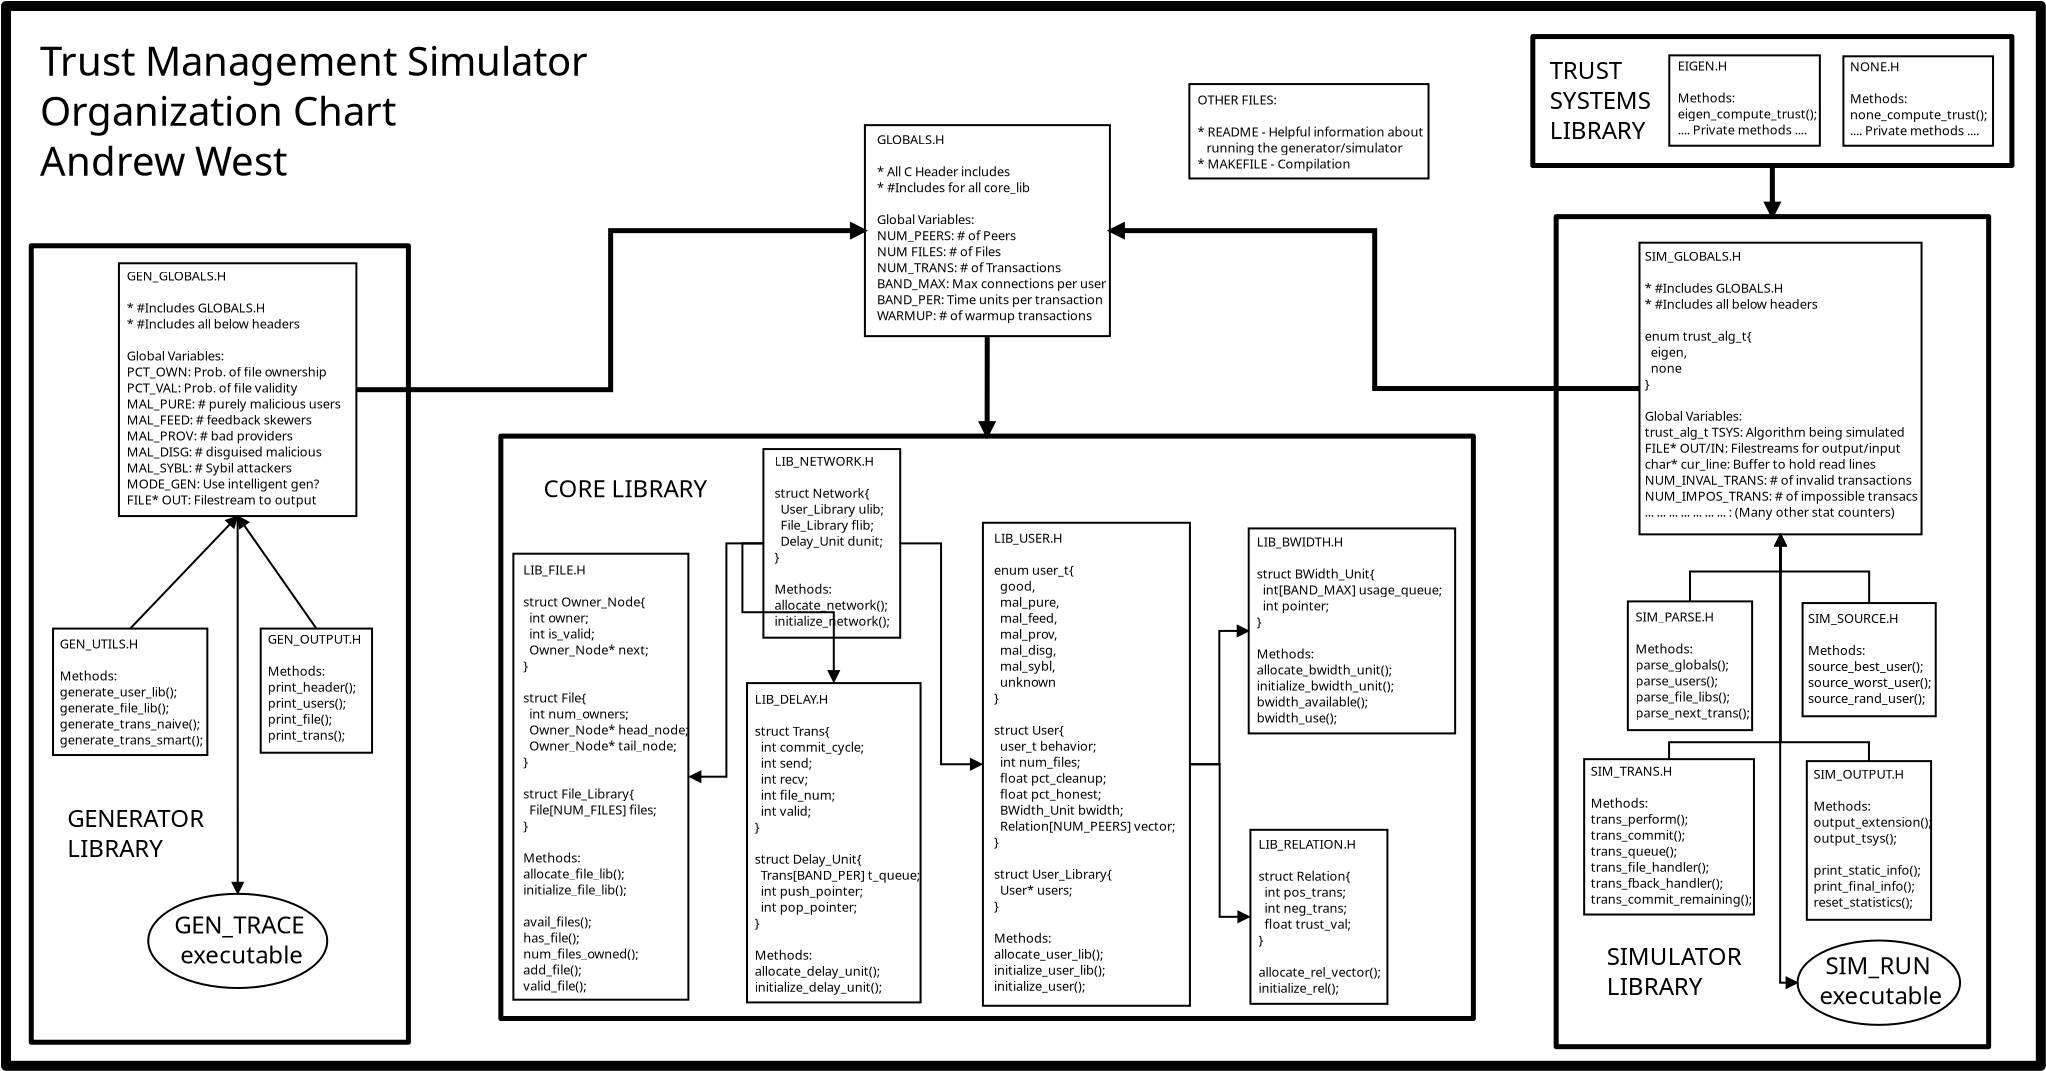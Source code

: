 <?xml version="1.0" encoding="UTF-8"?>
<dia:diagram xmlns:dia="http://www.lysator.liu.se/~alla/dia/">
  <dia:layer name="Background" visible="true">
    <dia:object type="Standard - Box" version="0" id="O0">
      <dia:attribute name="obj_pos">
        <dia:point val="-17.375,-4.721"/>
      </dia:attribute>
      <dia:attribute name="obj_bb">
        <dia:rectangle val="-17.625,-4.971;84.617,48.518"/>
      </dia:attribute>
      <dia:attribute name="elem_corner">
        <dia:point val="-17.375,-4.721"/>
      </dia:attribute>
      <dia:attribute name="elem_width">
        <dia:real val="101.742"/>
      </dia:attribute>
      <dia:attribute name="elem_height">
        <dia:real val="52.989"/>
      </dia:attribute>
      <dia:attribute name="border_width">
        <dia:real val="0.5"/>
      </dia:attribute>
      <dia:attribute name="show_background">
        <dia:boolean val="true"/>
      </dia:attribute>
      <dia:attribute name="corner_radius">
        <dia:real val="1.175e-38"/>
      </dia:attribute>
    </dia:object>
    <dia:object type="Standard - Box" version="0" id="O1">
      <dia:attribute name="obj_pos">
        <dia:point val="58.966,-3.192"/>
      </dia:attribute>
      <dia:attribute name="obj_bb">
        <dia:rectangle val="58.841,-3.317;83.044,3.381"/>
      </dia:attribute>
      <dia:attribute name="elem_corner">
        <dia:point val="58.966,-3.192"/>
      </dia:attribute>
      <dia:attribute name="elem_width">
        <dia:real val="23.953"/>
      </dia:attribute>
      <dia:attribute name="elem_height">
        <dia:real val="6.447"/>
      </dia:attribute>
      <dia:attribute name="border_width">
        <dia:real val="0.25"/>
      </dia:attribute>
      <dia:attribute name="show_background">
        <dia:boolean val="true"/>
      </dia:attribute>
      <dia:attribute name="corner_radius">
        <dia:real val="1.175e-38"/>
      </dia:attribute>
    </dia:object>
    <dia:object type="Standard - Box" version="0" id="O2">
      <dia:attribute name="obj_pos">
        <dia:point val="74.495,-2.206"/>
      </dia:attribute>
      <dia:attribute name="obj_bb">
        <dia:rectangle val="74.445,-2.256;82.028,2.314"/>
      </dia:attribute>
      <dia:attribute name="elem_corner">
        <dia:point val="74.495,-2.206"/>
      </dia:attribute>
      <dia:attribute name="elem_width">
        <dia:real val="7.482"/>
      </dia:attribute>
      <dia:attribute name="elem_height">
        <dia:real val="4.471"/>
      </dia:attribute>
      <dia:attribute name="show_background">
        <dia:boolean val="true"/>
      </dia:attribute>
    </dia:object>
    <dia:object type="Standard - Box" version="0" id="O3">
      <dia:attribute name="obj_pos">
        <dia:point val="65.789,-2.253"/>
      </dia:attribute>
      <dia:attribute name="obj_bb">
        <dia:rectangle val="65.739,-2.303;73.369,2.314"/>
      </dia:attribute>
      <dia:attribute name="elem_corner">
        <dia:point val="65.789,-2.253"/>
      </dia:attribute>
      <dia:attribute name="elem_width">
        <dia:real val="7.529"/>
      </dia:attribute>
      <dia:attribute name="elem_height">
        <dia:real val="4.518"/>
      </dia:attribute>
      <dia:attribute name="show_background">
        <dia:boolean val="true"/>
      </dia:attribute>
    </dia:object>
    <dia:object type="Standard - Box" version="0" id="O4">
      <dia:attribute name="obj_pos">
        <dia:point val="60.133,5.809"/>
      </dia:attribute>
      <dia:attribute name="obj_bb">
        <dia:rectangle val="60.008,5.684;81.881,47.438"/>
      </dia:attribute>
      <dia:attribute name="elem_corner">
        <dia:point val="60.133,5.809"/>
      </dia:attribute>
      <dia:attribute name="elem_width">
        <dia:real val="21.624"/>
      </dia:attribute>
      <dia:attribute name="elem_height">
        <dia:real val="41.504"/>
      </dia:attribute>
      <dia:attribute name="border_width">
        <dia:real val="0.25"/>
      </dia:attribute>
      <dia:attribute name="show_background">
        <dia:boolean val="true"/>
      </dia:attribute>
      <dia:attribute name="corner_radius">
        <dia:real val="1.175e-38"/>
      </dia:attribute>
    </dia:object>
    <dia:object type="Standard - Box" version="0" id="O5">
      <dia:attribute name="obj_pos">
        <dia:point val="72.666,33.034"/>
      </dia:attribute>
      <dia:attribute name="obj_bb">
        <dia:rectangle val="72.616,32.984;78.931,41.019"/>
      </dia:attribute>
      <dia:attribute name="elem_corner">
        <dia:point val="72.666,33.034"/>
      </dia:attribute>
      <dia:attribute name="elem_width">
        <dia:real val="6.214"/>
      </dia:attribute>
      <dia:attribute name="elem_height">
        <dia:real val="7.935"/>
      </dia:attribute>
      <dia:attribute name="show_background">
        <dia:boolean val="true"/>
      </dia:attribute>
    </dia:object>
    <dia:object type="Standard - Box" version="0" id="O6">
      <dia:attribute name="obj_pos">
        <dia:point val="72.454,25.132"/>
      </dia:attribute>
      <dia:attribute name="obj_bb">
        <dia:rectangle val="72.403,25.082;79.162,30.842"/>
      </dia:attribute>
      <dia:attribute name="elem_corner">
        <dia:point val="72.454,25.132"/>
      </dia:attribute>
      <dia:attribute name="elem_width">
        <dia:real val="6.658"/>
      </dia:attribute>
      <dia:attribute name="elem_height">
        <dia:real val="5.66"/>
      </dia:attribute>
      <dia:attribute name="show_background">
        <dia:boolean val="true"/>
      </dia:attribute>
    </dia:object>
    <dia:object type="Standard - Box" version="0" id="O7">
      <dia:attribute name="obj_pos">
        <dia:point val="61.533,32.937"/>
      </dia:attribute>
      <dia:attribute name="obj_bb">
        <dia:rectangle val="61.483,32.887;70.073,40.755"/>
      </dia:attribute>
      <dia:attribute name="elem_corner">
        <dia:point val="61.533,32.937"/>
      </dia:attribute>
      <dia:attribute name="elem_width">
        <dia:real val="8.489"/>
      </dia:attribute>
      <dia:attribute name="elem_height">
        <dia:real val="7.768"/>
      </dia:attribute>
      <dia:attribute name="show_background">
        <dia:boolean val="true"/>
      </dia:attribute>
    </dia:object>
    <dia:object type="Standard - Box" version="0" id="O8">
      <dia:attribute name="obj_pos">
        <dia:point val="63.717,25.049"/>
      </dia:attribute>
      <dia:attribute name="obj_bb">
        <dia:rectangle val="63.667,24.999;69.981,31.535"/>
      </dia:attribute>
      <dia:attribute name="elem_corner">
        <dia:point val="63.717,25.049"/>
      </dia:attribute>
      <dia:attribute name="elem_width">
        <dia:real val="6.214"/>
      </dia:attribute>
      <dia:attribute name="elem_height">
        <dia:real val="6.436"/>
      </dia:attribute>
      <dia:attribute name="show_background">
        <dia:boolean val="true"/>
      </dia:attribute>
    </dia:object>
    <dia:object type="Standard - Ellipse" version="0" id="O9">
      <dia:attribute name="obj_pos">
        <dia:point val="72.205,42.005"/>
      </dia:attribute>
      <dia:attribute name="obj_bb">
        <dia:rectangle val="72.155,41.956;80.378,46.272"/>
      </dia:attribute>
      <dia:attribute name="elem_corner">
        <dia:point val="72.205,42.005"/>
      </dia:attribute>
      <dia:attribute name="elem_width">
        <dia:real val="8.123"/>
      </dia:attribute>
      <dia:attribute name="elem_height">
        <dia:real val="4.217"/>
      </dia:attribute>
    </dia:object>
    <dia:object type="Standard - Box" version="0" id="O10">
      <dia:attribute name="obj_pos">
        <dia:point val="64.3,7.114"/>
      </dia:attribute>
      <dia:attribute name="obj_bb">
        <dia:rectangle val="64.251,7.064;78.453,21.747"/>
      </dia:attribute>
      <dia:attribute name="elem_corner">
        <dia:point val="64.3,7.114"/>
      </dia:attribute>
      <dia:attribute name="elem_width">
        <dia:real val="14.103"/>
      </dia:attribute>
      <dia:attribute name="elem_height">
        <dia:real val="14.583"/>
      </dia:attribute>
      <dia:attribute name="show_background">
        <dia:boolean val="true"/>
      </dia:attribute>
    </dia:object>
    <dia:object type="Standard - Box" version="0" id="O11">
      <dia:attribute name="obj_pos">
        <dia:point val="-16.112,7.267"/>
      </dia:attribute>
      <dia:attribute name="obj_bb">
        <dia:rectangle val="-16.237,7.142;2.87,47.216"/>
      </dia:attribute>
      <dia:attribute name="elem_corner">
        <dia:point val="-16.112,7.267"/>
      </dia:attribute>
      <dia:attribute name="elem_width">
        <dia:real val="18.857"/>
      </dia:attribute>
      <dia:attribute name="elem_height">
        <dia:real val="39.824"/>
      </dia:attribute>
      <dia:attribute name="border_width">
        <dia:real val="0.25"/>
      </dia:attribute>
      <dia:attribute name="show_background">
        <dia:boolean val="true"/>
      </dia:attribute>
      <dia:attribute name="corner_radius">
        <dia:real val="1.175e-38"/>
      </dia:attribute>
    </dia:object>
    <dia:object type="Standard - Box" version="0" id="O12">
      <dia:attribute name="obj_pos">
        <dia:point val="-4.64,26.408"/>
      </dia:attribute>
      <dia:attribute name="obj_bb">
        <dia:rectangle val="-4.69,26.358;0.979,32.665"/>
      </dia:attribute>
      <dia:attribute name="elem_corner">
        <dia:point val="-4.64,26.408"/>
      </dia:attribute>
      <dia:attribute name="elem_width">
        <dia:real val="5.568"/>
      </dia:attribute>
      <dia:attribute name="elem_height">
        <dia:real val="6.207"/>
      </dia:attribute>
      <dia:attribute name="show_background">
        <dia:boolean val="true"/>
      </dia:attribute>
    </dia:object>
    <dia:object type="Standard - Box" version="0" id="O13">
      <dia:attribute name="obj_pos">
        <dia:point val="-15.023,26.408"/>
      </dia:attribute>
      <dia:attribute name="obj_bb">
        <dia:rectangle val="-15.073,26.358;-7.258,32.781"/>
      </dia:attribute>
      <dia:attribute name="elem_corner">
        <dia:point val="-15.023,26.408"/>
      </dia:attribute>
      <dia:attribute name="elem_width">
        <dia:real val="7.715"/>
      </dia:attribute>
      <dia:attribute name="elem_height">
        <dia:real val="6.323"/>
      </dia:attribute>
      <dia:attribute name="show_background">
        <dia:boolean val="true"/>
      </dia:attribute>
    </dia:object>
    <dia:object type="Standard - Ellipse" version="0" id="O14">
      <dia:attribute name="obj_pos">
        <dia:point val="-10.262,39.67"/>
      </dia:attribute>
      <dia:attribute name="obj_bb">
        <dia:rectangle val="-10.312,39.62;-1.264,44.43"/>
      </dia:attribute>
      <dia:attribute name="elem_corner">
        <dia:point val="-10.262,39.67"/>
      </dia:attribute>
      <dia:attribute name="elem_width">
        <dia:real val="8.948"/>
      </dia:attribute>
      <dia:attribute name="elem_height">
        <dia:real val="4.71"/>
      </dia:attribute>
    </dia:object>
    <dia:object type="Standard - Box" version="0" id="O15">
      <dia:attribute name="obj_pos">
        <dia:point val="-11.728,8.143"/>
      </dia:attribute>
      <dia:attribute name="obj_bb">
        <dia:rectangle val="-11.778,8.093;0.194,20.832"/>
      </dia:attribute>
      <dia:attribute name="elem_corner">
        <dia:point val="-11.728,8.143"/>
      </dia:attribute>
      <dia:attribute name="elem_width">
        <dia:real val="11.872"/>
      </dia:attribute>
      <dia:attribute name="elem_height">
        <dia:real val="12.639"/>
      </dia:attribute>
      <dia:attribute name="show_background">
        <dia:boolean val="true"/>
      </dia:attribute>
    </dia:object>
    <dia:object type="Standard - Box" version="0" id="O16">
      <dia:attribute name="obj_pos">
        <dia:point val="7.368,16.785"/>
      </dia:attribute>
      <dia:attribute name="obj_bb">
        <dia:rectangle val="7.243,16.66;56.119,46.03"/>
      </dia:attribute>
      <dia:attribute name="elem_corner">
        <dia:point val="7.368,16.785"/>
      </dia:attribute>
      <dia:attribute name="elem_width">
        <dia:real val="48.626"/>
      </dia:attribute>
      <dia:attribute name="elem_height">
        <dia:real val="29.12"/>
      </dia:attribute>
      <dia:attribute name="border_width">
        <dia:real val="0.25"/>
      </dia:attribute>
      <dia:attribute name="show_background">
        <dia:boolean val="true"/>
      </dia:attribute>
      <dia:attribute name="corner_radius">
        <dia:real val="1.175e-38"/>
      </dia:attribute>
    </dia:object>
    <dia:object type="Standard - Box" version="0" id="O17">
      <dia:attribute name="obj_pos">
        <dia:point val="19.676,29.134"/>
      </dia:attribute>
      <dia:attribute name="obj_bb">
        <dia:rectangle val="19.626,29.084;28.403,45.149"/>
      </dia:attribute>
      <dia:attribute name="elem_corner">
        <dia:point val="19.676,29.134"/>
      </dia:attribute>
      <dia:attribute name="elem_width">
        <dia:real val="8.677"/>
      </dia:attribute>
      <dia:attribute name="elem_height">
        <dia:real val="15.965"/>
      </dia:attribute>
      <dia:attribute name="show_background">
        <dia:boolean val="true"/>
      </dia:attribute>
    </dia:object>
    <dia:object type="Standard - Box" version="0" id="O18">
      <dia:attribute name="obj_pos">
        <dia:point val="7.994,22.664"/>
      </dia:attribute>
      <dia:attribute name="obj_bb">
        <dia:rectangle val="7.944,22.614;16.794,45.014"/>
      </dia:attribute>
      <dia:attribute name="elem_corner">
        <dia:point val="7.994,22.664"/>
      </dia:attribute>
      <dia:attribute name="elem_width">
        <dia:real val="8.75"/>
      </dia:attribute>
      <dia:attribute name="elem_height">
        <dia:real val="22.3"/>
      </dia:attribute>
      <dia:attribute name="show_background">
        <dia:boolean val="true"/>
      </dia:attribute>
    </dia:object>
    <dia:object type="Standard - Box" version="0" id="O19">
      <dia:attribute name="obj_pos">
        <dia:point val="44.846,36.47"/>
      </dia:attribute>
      <dia:attribute name="obj_bb">
        <dia:rectangle val="44.796,36.42;51.746,45.22"/>
      </dia:attribute>
      <dia:attribute name="elem_corner">
        <dia:point val="44.846,36.47"/>
      </dia:attribute>
      <dia:attribute name="elem_width">
        <dia:real val="6.85"/>
      </dia:attribute>
      <dia:attribute name="elem_height">
        <dia:real val="8.7"/>
      </dia:attribute>
      <dia:attribute name="show_background">
        <dia:boolean val="true"/>
      </dia:attribute>
    </dia:object>
    <dia:object type="Standard - Box" version="0" id="O20">
      <dia:attribute name="obj_pos">
        <dia:point val="44.761,21.4"/>
      </dia:attribute>
      <dia:attribute name="obj_bb">
        <dia:rectangle val="44.711,21.35;55.132,31.7"/>
      </dia:attribute>
      <dia:attribute name="elem_corner">
        <dia:point val="44.761,21.4"/>
      </dia:attribute>
      <dia:attribute name="elem_width">
        <dia:real val="10.321"/>
      </dia:attribute>
      <dia:attribute name="elem_height">
        <dia:real val="10.25"/>
      </dia:attribute>
      <dia:attribute name="show_background">
        <dia:boolean val="true"/>
      </dia:attribute>
    </dia:object>
    <dia:object type="Standard - Box" version="0" id="O21">
      <dia:attribute name="obj_pos">
        <dia:point val="31.471,21.117"/>
      </dia:attribute>
      <dia:attribute name="obj_bb">
        <dia:rectangle val="31.421,21.067;41.871,45.317"/>
      </dia:attribute>
      <dia:attribute name="elem_corner">
        <dia:point val="31.471,21.117"/>
      </dia:attribute>
      <dia:attribute name="elem_width">
        <dia:real val="10.35"/>
      </dia:attribute>
      <dia:attribute name="elem_height">
        <dia:real val="24.15"/>
      </dia:attribute>
      <dia:attribute name="show_background">
        <dia:boolean val="true"/>
      </dia:attribute>
    </dia:object>
    <dia:object type="Standard - Box" version="0" id="O22">
      <dia:attribute name="obj_pos">
        <dia:point val="20.495,17.432"/>
      </dia:attribute>
      <dia:attribute name="obj_bb">
        <dia:rectangle val="20.445,17.382;27.386,26.914"/>
      </dia:attribute>
      <dia:attribute name="elem_corner">
        <dia:point val="20.495,17.432"/>
      </dia:attribute>
      <dia:attribute name="elem_width">
        <dia:real val="6.841"/>
      </dia:attribute>
      <dia:attribute name="elem_height">
        <dia:real val="9.432"/>
      </dia:attribute>
      <dia:attribute name="show_background">
        <dia:boolean val="true"/>
      </dia:attribute>
    </dia:object>
    <dia:object type="Standard - Box" version="0" id="O23">
      <dia:attribute name="obj_pos">
        <dia:point val="25.57,1.236"/>
      </dia:attribute>
      <dia:attribute name="obj_bb">
        <dia:rectangle val="25.52,1.186;37.87,11.836"/>
      </dia:attribute>
      <dia:attribute name="elem_corner">
        <dia:point val="25.57,1.236"/>
      </dia:attribute>
      <dia:attribute name="elem_width">
        <dia:real val="12.25"/>
      </dia:attribute>
      <dia:attribute name="elem_height">
        <dia:real val="10.55"/>
      </dia:attribute>
      <dia:attribute name="show_background">
        <dia:boolean val="true"/>
      </dia:attribute>
    </dia:object>
    <dia:object type="Standard - Text" version="1" id="O24">
      <dia:attribute name="obj_pos">
        <dia:point val="38.07,1.986"/>
      </dia:attribute>
      <dia:attribute name="obj_bb">
        <dia:rectangle val="38.07,1.586;38.07,2.786"/>
      </dia:attribute>
      <dia:attribute name="text">
        <dia:composite type="text">
          <dia:attribute name="string">
            <dia:string>##</dia:string>
          </dia:attribute>
          <dia:attribute name="font">
            <dia:font family="sans" style="0" name="Helvetica"/>
          </dia:attribute>
          <dia:attribute name="height">
            <dia:real val="0.8"/>
          </dia:attribute>
          <dia:attribute name="pos">
            <dia:point val="38.07,1.986"/>
          </dia:attribute>
          <dia:attribute name="color">
            <dia:color val="#000000"/>
          </dia:attribute>
          <dia:attribute name="alignment">
            <dia:enum val="0"/>
          </dia:attribute>
        </dia:composite>
      </dia:attribute>
      <dia:attribute name="valign">
        <dia:enum val="3"/>
      </dia:attribute>
    </dia:object>
    <dia:object type="Standard - Text" version="1" id="O25">
      <dia:attribute name="obj_pos">
        <dia:point val="38.07,1.986"/>
      </dia:attribute>
      <dia:attribute name="obj_bb">
        <dia:rectangle val="38.07,1.586;38.07,2.786"/>
      </dia:attribute>
      <dia:attribute name="text">
        <dia:composite type="text">
          <dia:attribute name="string">
            <dia:string>##</dia:string>
          </dia:attribute>
          <dia:attribute name="font">
            <dia:font family="sans" style="0" name="Helvetica"/>
          </dia:attribute>
          <dia:attribute name="height">
            <dia:real val="0.8"/>
          </dia:attribute>
          <dia:attribute name="pos">
            <dia:point val="38.07,1.986"/>
          </dia:attribute>
          <dia:attribute name="color">
            <dia:color val="#000000"/>
          </dia:attribute>
          <dia:attribute name="alignment">
            <dia:enum val="0"/>
          </dia:attribute>
        </dia:composite>
      </dia:attribute>
      <dia:attribute name="valign">
        <dia:enum val="3"/>
      </dia:attribute>
    </dia:object>
    <dia:object type="Standard - Text" version="1" id="O26">
      <dia:attribute name="obj_pos">
        <dia:point val="-0.35,15.779"/>
      </dia:attribute>
      <dia:attribute name="obj_bb">
        <dia:rectangle val="-0.35,15.379;-0.35,16.579"/>
      </dia:attribute>
      <dia:attribute name="text">
        <dia:composite type="text">
          <dia:attribute name="string">
            <dia:string>##</dia:string>
          </dia:attribute>
          <dia:attribute name="font">
            <dia:font family="sans" style="0" name="Helvetica"/>
          </dia:attribute>
          <dia:attribute name="height">
            <dia:real val="0.8"/>
          </dia:attribute>
          <dia:attribute name="pos">
            <dia:point val="-0.35,15.779"/>
          </dia:attribute>
          <dia:attribute name="color">
            <dia:color val="#000000"/>
          </dia:attribute>
          <dia:attribute name="alignment">
            <dia:enum val="0"/>
          </dia:attribute>
        </dia:composite>
      </dia:attribute>
      <dia:attribute name="valign">
        <dia:enum val="3"/>
      </dia:attribute>
    </dia:object>
    <dia:object type="Standard - Text" version="1" id="O27">
      <dia:attribute name="obj_pos">
        <dia:point val="26.17,2.186"/>
      </dia:attribute>
      <dia:attribute name="obj_bb">
        <dia:rectangle val="26.17,1.673;37.373,13.954"/>
      </dia:attribute>
      <dia:attribute name="text">
        <dia:composite type="text">
          <dia:attribute name="string">
            <dia:string>#GLOBALS.H

* All C Header includes
* #Includes for all core_lib

Global Variables:
NUM_PEERS: # of Peers 
NUM FILES: # of Files
NUM_TRANS: # of Transactions
BAND_MAX: Max connections per user
BAND_PER: Time units per transaction
WARMUP: # of warmup transactions


#</dia:string>
          </dia:attribute>
          <dia:attribute name="font">
            <dia:font family="sans" style="0" name="Helvetica"/>
          </dia:attribute>
          <dia:attribute name="height">
            <dia:real val="0.8"/>
          </dia:attribute>
          <dia:attribute name="pos">
            <dia:point val="26.17,2.186"/>
          </dia:attribute>
          <dia:attribute name="color">
            <dia:color val="#000000"/>
          </dia:attribute>
          <dia:attribute name="alignment">
            <dia:enum val="0"/>
          </dia:attribute>
        </dia:composite>
      </dia:attribute>
      <dia:attribute name="valign">
        <dia:enum val="3"/>
      </dia:attribute>
    </dia:object>
    <dia:object type="Standard - Text" version="1" id="O28">
      <dia:attribute name="obj_pos">
        <dia:point val="21.05,18.264"/>
      </dia:attribute>
      <dia:attribute name="obj_bb">
        <dia:rectangle val="21.05,17.748;26.797,26.735"/>
      </dia:attribute>
      <dia:attribute name="text">
        <dia:composite type="text">
          <dia:attribute name="string">
            <dia:string>#LIB_NETWORK.H

struct Network{
  User_Library ulib;
  File_Library flib;
  Delay_Unit dunit;
}

Methods:
allocate_network();
initialize_network();#</dia:string>
          </dia:attribute>
          <dia:attribute name="font">
            <dia:font family="sans" style="0" name="Helvetica"/>
          </dia:attribute>
          <dia:attribute name="height">
            <dia:real val="0.8"/>
          </dia:attribute>
          <dia:attribute name="pos">
            <dia:point val="21.05,18.264"/>
          </dia:attribute>
          <dia:attribute name="color">
            <dia:color val="#000000"/>
          </dia:attribute>
          <dia:attribute name="alignment">
            <dia:enum val="0"/>
          </dia:attribute>
        </dia:composite>
      </dia:attribute>
      <dia:attribute name="valign">
        <dia:enum val="3"/>
      </dia:attribute>
    </dia:object>
    <dia:object type="Standard - Text" version="1" id="O29">
      <dia:attribute name="obj_pos">
        <dia:point val="32.021,22.117"/>
      </dia:attribute>
      <dia:attribute name="obj_bb">
        <dia:rectangle val="32.021,21.594;40.974,44.97"/>
      </dia:attribute>
      <dia:attribute name="text">
        <dia:composite type="text">
          <dia:attribute name="string">
            <dia:string>#LIB_USER.H

enum user_t{
  good,
  mal_pure,
  mal_feed, 
  mal_prov,
  mal_disg,
  mal_sybl,
  unknown
}

struct User{
  user_t behavior;
  int num_files;
  float pct_cleanup;
  float pct_honest;
  BWidth_Unit bwidth;
  Relation[NUM_PEERS] vector;
}

struct User_Library{
  User* users;
}

Methods:
allocate_user_lib();
initialize_user_lib();
initialize_user();#</dia:string>
          </dia:attribute>
          <dia:attribute name="font">
            <dia:font family="sans" style="0" name="Helvetica"/>
          </dia:attribute>
          <dia:attribute name="height">
            <dia:real val="0.8"/>
          </dia:attribute>
          <dia:attribute name="pos">
            <dia:point val="32.021,22.117"/>
          </dia:attribute>
          <dia:attribute name="color">
            <dia:color val="#000000"/>
          </dia:attribute>
          <dia:attribute name="alignment">
            <dia:enum val="0"/>
          </dia:attribute>
        </dia:composite>
      </dia:attribute>
      <dia:attribute name="valign">
        <dia:enum val="3"/>
      </dia:attribute>
    </dia:object>
    <dia:object type="Standard - Text" version="1" id="O30">
      <dia:attribute name="obj_pos">
        <dia:point val="45.161,22.3"/>
      </dia:attribute>
      <dia:attribute name="obj_bb">
        <dia:rectangle val="45.161,21.781;54.291,31.564"/>
      </dia:attribute>
      <dia:attribute name="text">
        <dia:composite type="text">
          <dia:attribute name="string">
            <dia:string>#LIB_BWIDTH.H

struct BWidth_Unit{
  int[BAND_MAX] usage_queue;
  int pointer;
}

Methods:
allocate_bwidth_unit();
initialize_bwidth_unit();
bwidth_available();
bwidth_use();#</dia:string>
          </dia:attribute>
          <dia:attribute name="font">
            <dia:font family="sans" style="0" name="Helvetica"/>
          </dia:attribute>
          <dia:attribute name="height">
            <dia:real val="0.8"/>
          </dia:attribute>
          <dia:attribute name="pos">
            <dia:point val="45.161,22.3"/>
          </dia:attribute>
          <dia:attribute name="color">
            <dia:color val="#000000"/>
          </dia:attribute>
          <dia:attribute name="alignment">
            <dia:enum val="0"/>
          </dia:attribute>
        </dia:composite>
      </dia:attribute>
      <dia:attribute name="valign">
        <dia:enum val="3"/>
      </dia:attribute>
    </dia:object>
    <dia:object type="Standard - Text" version="1" id="O31">
      <dia:attribute name="obj_pos">
        <dia:point val="45.9,38.3"/>
      </dia:attribute>
      <dia:attribute name="obj_bb">
        <dia:rectangle val="45.9,37.9;45.9,39.1"/>
      </dia:attribute>
      <dia:attribute name="text">
        <dia:composite type="text">
          <dia:attribute name="string">
            <dia:string>##</dia:string>
          </dia:attribute>
          <dia:attribute name="font">
            <dia:font family="sans" style="0" name="Helvetica"/>
          </dia:attribute>
          <dia:attribute name="height">
            <dia:real val="0.8"/>
          </dia:attribute>
          <dia:attribute name="pos">
            <dia:point val="45.9,38.3"/>
          </dia:attribute>
          <dia:attribute name="color">
            <dia:color val="#000000"/>
          </dia:attribute>
          <dia:attribute name="alignment">
            <dia:enum val="0"/>
          </dia:attribute>
        </dia:composite>
      </dia:attribute>
      <dia:attribute name="valign">
        <dia:enum val="3"/>
      </dia:attribute>
    </dia:object>
    <dia:object type="Standard - Text" version="1" id="O32">
      <dia:attribute name="obj_pos">
        <dia:point val="45.246,37.42"/>
      </dia:attribute>
      <dia:attribute name="obj_bb">
        <dia:rectangle val="45.246,36.906;51.383,45.098"/>
      </dia:attribute>
      <dia:attribute name="text">
        <dia:composite type="text">
          <dia:attribute name="string">
            <dia:string>#LIB_RELATION.H

struct Relation{
  int pos_trans;
  int neg_trans;
  float trust_val;
}

allocate_rel_vector();
initialize_rel();#</dia:string>
          </dia:attribute>
          <dia:attribute name="font">
            <dia:font family="sans" style="0" name="Helvetica"/>
          </dia:attribute>
          <dia:attribute name="height">
            <dia:real val="0.8"/>
          </dia:attribute>
          <dia:attribute name="pos">
            <dia:point val="45.246,37.42"/>
          </dia:attribute>
          <dia:attribute name="color">
            <dia:color val="#000000"/>
          </dia:attribute>
          <dia:attribute name="alignment">
            <dia:enum val="0"/>
          </dia:attribute>
        </dia:composite>
      </dia:attribute>
      <dia:attribute name="valign">
        <dia:enum val="3"/>
      </dia:attribute>
    </dia:object>
    <dia:object type="Standard - Text" version="1" id="O33">
      <dia:attribute name="obj_pos">
        <dia:point val="8.487,23.698"/>
      </dia:attribute>
      <dia:attribute name="obj_bb">
        <dia:rectangle val="8.487,23.165;16.467,45.006"/>
      </dia:attribute>
      <dia:attribute name="text">
        <dia:composite type="text">
          <dia:attribute name="string">
            <dia:string>#LIB_FILE.H

struct Owner_Node{
  int owner;
  int is_valid;
  Owner_Node* next;
}

struct File{
  int num_owners;
  Owner_Node* head_node;
  Owner_Node* tail_node;
}

struct File_Library{
  File[NUM_FILES] files;
}

Methods:
allocate_file_lib();
initialize_file_lib();

avail_files();
has_file();
num_files_owned();
add_file();
valid_file();#</dia:string>
          </dia:attribute>
          <dia:attribute name="font">
            <dia:font family="sans" style="0" name="Helvetica"/>
          </dia:attribute>
          <dia:attribute name="height">
            <dia:real val="0.8"/>
          </dia:attribute>
          <dia:attribute name="pos">
            <dia:point val="8.487,23.698"/>
          </dia:attribute>
          <dia:attribute name="color">
            <dia:color val="#000000"/>
          </dia:attribute>
          <dia:attribute name="alignment">
            <dia:enum val="0"/>
          </dia:attribute>
        </dia:composite>
      </dia:attribute>
      <dia:attribute name="valign">
        <dia:enum val="3"/>
      </dia:attribute>
    </dia:object>
    <dia:object type="Standard - Text" version="1" id="O34">
      <dia:attribute name="obj_pos">
        <dia:point val="20.068,30.169"/>
      </dia:attribute>
      <dia:attribute name="obj_bb">
        <dia:rectangle val="20.068,29.649;28.271,45.03"/>
      </dia:attribute>
      <dia:attribute name="text">
        <dia:composite type="text">
          <dia:attribute name="string">
            <dia:string>#LIB_DELAY.H

struct Trans{
  int commit_cycle;
  int send;
  int recv;
  int file_num;
  int valid;
}

struct Delay_Unit{
  Trans[BAND_PER] t_queue;
  int push_pointer;
  int pop_pointer;
}

Methods:
allocate_delay_unit();
initialize_delay_unit();#</dia:string>
          </dia:attribute>
          <dia:attribute name="font">
            <dia:font family="sans" style="0" name="Helvetica"/>
          </dia:attribute>
          <dia:attribute name="height">
            <dia:real val="0.8"/>
          </dia:attribute>
          <dia:attribute name="pos">
            <dia:point val="20.068,30.169"/>
          </dia:attribute>
          <dia:attribute name="color">
            <dia:color val="#000000"/>
          </dia:attribute>
          <dia:attribute name="alignment">
            <dia:enum val="0"/>
          </dia:attribute>
        </dia:composite>
      </dia:attribute>
      <dia:attribute name="valign">
        <dia:enum val="3"/>
      </dia:attribute>
    </dia:object>
    <dia:object type="Standard - Text" version="1" id="O35">
      <dia:attribute name="obj_pos">
        <dia:point val="46.732,24.47"/>
      </dia:attribute>
      <dia:attribute name="obj_bb">
        <dia:rectangle val="46.732,24.07;46.732,25.27"/>
      </dia:attribute>
      <dia:attribute name="text">
        <dia:composite type="text">
          <dia:attribute name="string">
            <dia:string>##</dia:string>
          </dia:attribute>
          <dia:attribute name="font">
            <dia:font family="sans" style="0" name="Helvetica"/>
          </dia:attribute>
          <dia:attribute name="height">
            <dia:real val="0.8"/>
          </dia:attribute>
          <dia:attribute name="pos">
            <dia:point val="46.732,24.47"/>
          </dia:attribute>
          <dia:attribute name="color">
            <dia:color val="#000000"/>
          </dia:attribute>
          <dia:attribute name="alignment">
            <dia:enum val="0"/>
          </dia:attribute>
        </dia:composite>
      </dia:attribute>
      <dia:attribute name="valign">
        <dia:enum val="3"/>
      </dia:attribute>
    </dia:object>
    <dia:object type="Standard - Text" version="1" id="O36">
      <dia:attribute name="obj_pos">
        <dia:point val="9.494,19.836"/>
      </dia:attribute>
      <dia:attribute name="obj_bb">
        <dia:rectangle val="9.494,18.786;17.453,20.642"/>
      </dia:attribute>
      <dia:attribute name="text">
        <dia:composite type="text">
          <dia:attribute name="string">
            <dia:string>#CORE LIBRARY#</dia:string>
          </dia:attribute>
          <dia:attribute name="font">
            <dia:font family="sans" style="0" name="Helvetica"/>
          </dia:attribute>
          <dia:attribute name="height">
            <dia:real val="1.5"/>
          </dia:attribute>
          <dia:attribute name="pos">
            <dia:point val="9.494,19.836"/>
          </dia:attribute>
          <dia:attribute name="color">
            <dia:color val="#000000"/>
          </dia:attribute>
          <dia:attribute name="alignment">
            <dia:enum val="0"/>
          </dia:attribute>
        </dia:composite>
      </dia:attribute>
      <dia:attribute name="valign">
        <dia:enum val="3"/>
      </dia:attribute>
    </dia:object>
    <dia:object type="Standard - Line" version="0" id="O37">
      <dia:attribute name="obj_pos">
        <dia:point val="31.688,11.837"/>
      </dia:attribute>
      <dia:attribute name="obj_bb">
        <dia:rectangle val="31.181,11.711;32.181,16.911"/>
      </dia:attribute>
      <dia:attribute name="conn_endpoints">
        <dia:point val="31.688,11.837"/>
        <dia:point val="31.681,16.785"/>
      </dia:attribute>
      <dia:attribute name="numcp">
        <dia:int val="1"/>
      </dia:attribute>
      <dia:attribute name="line_width">
        <dia:real val="0.25"/>
      </dia:attribute>
      <dia:attribute name="end_arrow">
        <dia:enum val="3"/>
      </dia:attribute>
      <dia:attribute name="end_arrow_length">
        <dia:real val="0.5"/>
      </dia:attribute>
      <dia:attribute name="end_arrow_width">
        <dia:real val="0.5"/>
      </dia:attribute>
      <dia:connections>
        <dia:connection handle="0" to="O23" connection="8"/>
        <dia:connection handle="1" to="O16" connection="1"/>
      </dia:connections>
    </dia:object>
    <dia:object type="Standard - ZigZagLine" version="1" id="O38">
      <dia:attribute name="obj_pos">
        <dia:point val="20.495,22.148"/>
      </dia:attribute>
      <dia:attribute name="obj_bb">
        <dia:rectangle val="18.576,22.098;20.545,37.616"/>
      </dia:attribute>
      <dia:attribute name="orth_points">
        <dia:point val="20.495,22.148"/>
        <dia:point val="18.626,22.148"/>
        <dia:point val="18.626,37.116"/>
        <dia:point val="19.626,37.116"/>
      </dia:attribute>
      <dia:attribute name="orth_orient">
        <dia:enum val="0"/>
        <dia:enum val="1"/>
        <dia:enum val="0"/>
      </dia:attribute>
      <dia:attribute name="autorouting">
        <dia:boolean val="true"/>
      </dia:attribute>
      <dia:attribute name="end_arrow">
        <dia:enum val="3"/>
      </dia:attribute>
      <dia:attribute name="end_arrow_length">
        <dia:real val="0.5"/>
      </dia:attribute>
      <dia:attribute name="end_arrow_width">
        <dia:real val="0.5"/>
      </dia:attribute>
      <dia:connections>
        <dia:connection handle="0" to="O22" connection="3"/>
        <dia:connection handle="1" to="O17" connection="8"/>
      </dia:connections>
    </dia:object>
    <dia:object type="Standard - ZigZagLine" version="1" id="O39">
      <dia:attribute name="obj_pos">
        <dia:point val="20.495,22.148"/>
      </dia:attribute>
      <dia:attribute name="obj_bb">
        <dia:rectangle val="16.744,22.098;20.545,34.314"/>
      </dia:attribute>
      <dia:attribute name="orth_points">
        <dia:point val="20.495,22.148"/>
        <dia:point val="18.645,22.148"/>
        <dia:point val="18.645,33.814"/>
        <dia:point val="16.794,33.814"/>
      </dia:attribute>
      <dia:attribute name="orth_orient">
        <dia:enum val="0"/>
        <dia:enum val="1"/>
        <dia:enum val="0"/>
      </dia:attribute>
      <dia:attribute name="autorouting">
        <dia:boolean val="true"/>
      </dia:attribute>
      <dia:attribute name="end_arrow">
        <dia:enum val="3"/>
      </dia:attribute>
      <dia:attribute name="end_arrow_length">
        <dia:real val="0.5"/>
      </dia:attribute>
      <dia:attribute name="end_arrow_width">
        <dia:real val="0.5"/>
      </dia:attribute>
      <dia:connections>
        <dia:connection handle="0" to="O22" connection="3"/>
        <dia:connection handle="1" to="O18" connection="8"/>
      </dia:connections>
    </dia:object>
    <dia:object type="Standard - ZigZagLine" version="1" id="O40">
      <dia:attribute name="obj_pos">
        <dia:point val="27.336,22.148"/>
      </dia:attribute>
      <dia:attribute name="obj_bb">
        <dia:rectangle val="27.286,22.098;31.471,33.692"/>
      </dia:attribute>
      <dia:attribute name="orth_points">
        <dia:point val="27.336,22.148"/>
        <dia:point val="29.378,22.148"/>
        <dia:point val="29.378,33.192"/>
        <dia:point val="31.421,33.192"/>
      </dia:attribute>
      <dia:attribute name="orth_orient">
        <dia:enum val="0"/>
        <dia:enum val="1"/>
        <dia:enum val="0"/>
      </dia:attribute>
      <dia:attribute name="autorouting">
        <dia:boolean val="true"/>
      </dia:attribute>
      <dia:attribute name="end_arrow">
        <dia:enum val="3"/>
      </dia:attribute>
      <dia:attribute name="end_arrow_length">
        <dia:real val="0.5"/>
      </dia:attribute>
      <dia:attribute name="end_arrow_width">
        <dia:real val="0.5"/>
      </dia:attribute>
      <dia:connections>
        <dia:connection handle="0" to="O22" connection="4"/>
        <dia:connection handle="1" to="O21" connection="8"/>
      </dia:connections>
    </dia:object>
    <dia:object type="Standard - ZigZagLine" version="1" id="O41">
      <dia:attribute name="obj_pos">
        <dia:point val="41.821,33.192"/>
      </dia:attribute>
      <dia:attribute name="obj_bb">
        <dia:rectangle val="41.771,26.025;44.811,33.242"/>
      </dia:attribute>
      <dia:attribute name="orth_points">
        <dia:point val="41.821,33.192"/>
        <dia:point val="43.291,33.192"/>
        <dia:point val="43.291,26.525"/>
        <dia:point val="44.761,26.525"/>
      </dia:attribute>
      <dia:attribute name="orth_orient">
        <dia:enum val="0"/>
        <dia:enum val="1"/>
        <dia:enum val="0"/>
      </dia:attribute>
      <dia:attribute name="autorouting">
        <dia:boolean val="true"/>
      </dia:attribute>
      <dia:attribute name="end_arrow">
        <dia:enum val="3"/>
      </dia:attribute>
      <dia:attribute name="end_arrow_length">
        <dia:real val="0.5"/>
      </dia:attribute>
      <dia:attribute name="end_arrow_width">
        <dia:real val="0.5"/>
      </dia:attribute>
      <dia:connections>
        <dia:connection handle="0" to="O21" connection="4"/>
        <dia:connection handle="1" to="O20" connection="3"/>
      </dia:connections>
    </dia:object>
    <dia:object type="Standard - ZigZagLine" version="1" id="O42">
      <dia:attribute name="obj_pos">
        <dia:point val="41.821,33.192"/>
      </dia:attribute>
      <dia:attribute name="obj_bb">
        <dia:rectangle val="41.771,33.142;44.845,41.32"/>
      </dia:attribute>
      <dia:attribute name="orth_points">
        <dia:point val="41.821,33.192"/>
        <dia:point val="43.308,33.192"/>
        <dia:point val="43.308,40.82"/>
        <dia:point val="44.795,40.82"/>
      </dia:attribute>
      <dia:attribute name="orth_orient">
        <dia:enum val="0"/>
        <dia:enum val="1"/>
        <dia:enum val="0"/>
      </dia:attribute>
      <dia:attribute name="autorouting">
        <dia:boolean val="true"/>
      </dia:attribute>
      <dia:attribute name="end_arrow">
        <dia:enum val="3"/>
      </dia:attribute>
      <dia:attribute name="end_arrow_length">
        <dia:real val="0.5"/>
      </dia:attribute>
      <dia:attribute name="end_arrow_width">
        <dia:real val="0.5"/>
      </dia:attribute>
      <dia:connections>
        <dia:connection handle="0" to="O21" connection="4"/>
        <dia:connection handle="1" to="O19" connection="8"/>
      </dia:connections>
    </dia:object>
    <dia:object type="Standard - Text" version="1" id="O43">
      <dia:attribute name="obj_pos">
        <dia:point val="-11.335,9.006"/>
      </dia:attribute>
      <dia:attribute name="obj_bb">
        <dia:rectangle val="-11.335,8.483;-0.663,20.658"/>
      </dia:attribute>
      <dia:attribute name="text">
        <dia:composite type="text">
          <dia:attribute name="string">
            <dia:string>#GEN_GLOBALS.H

* #Includes GLOBALS.H
* #Includes all below headers

Global Variables:
PCT_OWN: Prob. of file ownership
PCT_VAL: Prob. of file validity
MAL_PURE: # purely malicious users
MAL_FEED: # feedback skewers
MAL_PROV: # bad providers
MAL_DISG: # disguised malicious
MAL_SYBL: # Sybil attackers
MODE_GEN: Use intelligent gen?
FILE* OUT: Filestream to output#</dia:string>
          </dia:attribute>
          <dia:attribute name="font">
            <dia:font family="sans" style="0" name="Helvetica"/>
          </dia:attribute>
          <dia:attribute name="height">
            <dia:real val="0.8"/>
          </dia:attribute>
          <dia:attribute name="pos">
            <dia:point val="-11.335,9.006"/>
          </dia:attribute>
          <dia:attribute name="color">
            <dia:color val="#000000"/>
          </dia:attribute>
          <dia:attribute name="alignment">
            <dia:enum val="0"/>
          </dia:attribute>
        </dia:composite>
      </dia:attribute>
      <dia:attribute name="valign">
        <dia:enum val="3"/>
      </dia:attribute>
    </dia:object>
    <dia:object type="Standard - Text" version="1" id="O44">
      <dia:attribute name="obj_pos">
        <dia:point val="-9.262,41.653"/>
      </dia:attribute>
      <dia:attribute name="obj_bb">
        <dia:rectangle val="-9.262,40.604;-2.41,43.96"/>
      </dia:attribute>
      <dia:attribute name="text">
        <dia:composite type="text">
          <dia:attribute name="string">
            <dia:string># GEN_TRACE
  executable#</dia:string>
          </dia:attribute>
          <dia:attribute name="font">
            <dia:font family="sans" style="0" name="Helvetica"/>
          </dia:attribute>
          <dia:attribute name="height">
            <dia:real val="1.5"/>
          </dia:attribute>
          <dia:attribute name="pos">
            <dia:point val="-9.262,41.653"/>
          </dia:attribute>
          <dia:attribute name="color">
            <dia:color val="#000000"/>
          </dia:attribute>
          <dia:attribute name="alignment">
            <dia:enum val="0"/>
          </dia:attribute>
        </dia:composite>
      </dia:attribute>
      <dia:attribute name="valign">
        <dia:enum val="3"/>
      </dia:attribute>
    </dia:object>
    <dia:object type="Standard - Text" version="1" id="O45">
      <dia:attribute name="obj_pos">
        <dia:point val="-14.684,27.409"/>
      </dia:attribute>
      <dia:attribute name="obj_bb">
        <dia:rectangle val="-14.684,26.869;-7.587,32.699"/>
      </dia:attribute>
      <dia:attribute name="text">
        <dia:composite type="text">
          <dia:attribute name="string">
            <dia:string>#GEN_UTILS.H

Methods:
generate_user_lib();
generate_file_lib();
generate_trans_naive();
generate_trans_smart();#</dia:string>
          </dia:attribute>
          <dia:attribute name="font">
            <dia:font family="sans" style="0" name="Helvetica"/>
          </dia:attribute>
          <dia:attribute name="height">
            <dia:real val="0.8"/>
          </dia:attribute>
          <dia:attribute name="pos">
            <dia:point val="-14.684,27.409"/>
          </dia:attribute>
          <dia:attribute name="color">
            <dia:color val="#000000"/>
          </dia:attribute>
          <dia:attribute name="alignment">
            <dia:enum val="0"/>
          </dia:attribute>
        </dia:composite>
      </dia:attribute>
      <dia:attribute name="valign">
        <dia:enum val="3"/>
      </dia:attribute>
    </dia:object>
    <dia:object type="Standard - Text" version="1" id="O46">
      <dia:attribute name="obj_pos">
        <dia:point val="-4.292,27.162"/>
      </dia:attribute>
      <dia:attribute name="obj_bb">
        <dia:rectangle val="-4.292,26.623;0.201,32.452"/>
      </dia:attribute>
      <dia:attribute name="text">
        <dia:composite type="text">
          <dia:attribute name="string">
            <dia:string>#GEN_OUTPUT.H

Methods:
print_header();
print_users();
print_file();
print_trans();#</dia:string>
          </dia:attribute>
          <dia:attribute name="font">
            <dia:font family="sans" style="0" name="Helvetica"/>
          </dia:attribute>
          <dia:attribute name="height">
            <dia:real val="0.8"/>
          </dia:attribute>
          <dia:attribute name="pos">
            <dia:point val="-4.292,27.162"/>
          </dia:attribute>
          <dia:attribute name="color">
            <dia:color val="#000000"/>
          </dia:attribute>
          <dia:attribute name="alignment">
            <dia:enum val="0"/>
          </dia:attribute>
        </dia:composite>
      </dia:attribute>
      <dia:attribute name="valign">
        <dia:enum val="3"/>
      </dia:attribute>
    </dia:object>
    <dia:object type="Standard - ZigZagLine" version="1" id="O47">
      <dia:attribute name="obj_pos">
        <dia:point val="0.144,14.463"/>
      </dia:attribute>
      <dia:attribute name="obj_bb">
        <dia:rectangle val="0.019,6.011;25.695,14.588"/>
      </dia:attribute>
      <dia:attribute name="orth_points">
        <dia:point val="0.144,14.463"/>
        <dia:point val="12.857,14.463"/>
        <dia:point val="12.857,6.511"/>
        <dia:point val="25.57,6.511"/>
      </dia:attribute>
      <dia:attribute name="orth_orient">
        <dia:enum val="0"/>
        <dia:enum val="1"/>
        <dia:enum val="0"/>
      </dia:attribute>
      <dia:attribute name="autorouting">
        <dia:boolean val="false"/>
      </dia:attribute>
      <dia:attribute name="line_width">
        <dia:real val="0.25"/>
      </dia:attribute>
      <dia:attribute name="end_arrow">
        <dia:enum val="3"/>
      </dia:attribute>
      <dia:attribute name="end_arrow_length">
        <dia:real val="0.5"/>
      </dia:attribute>
      <dia:attribute name="end_arrow_width">
        <dia:real val="0.5"/>
      </dia:attribute>
      <dia:connections>
        <dia:connection handle="0" to="O15" connection="4"/>
        <dia:connection handle="1" to="O23" connection="3"/>
      </dia:connections>
    </dia:object>
    <dia:object type="Standard - Line" version="0" id="O48">
      <dia:attribute name="obj_pos">
        <dia:point val="-5.792,20.782"/>
      </dia:attribute>
      <dia:attribute name="obj_bb">
        <dia:rectangle val="-6.288,20.732;-5.288,39.721"/>
      </dia:attribute>
      <dia:attribute name="conn_endpoints">
        <dia:point val="-5.792,20.782"/>
        <dia:point val="-5.788,39.67"/>
      </dia:attribute>
      <dia:attribute name="numcp">
        <dia:int val="1"/>
      </dia:attribute>
      <dia:attribute name="end_arrow">
        <dia:enum val="3"/>
      </dia:attribute>
      <dia:attribute name="end_arrow_length">
        <dia:real val="0.5"/>
      </dia:attribute>
      <dia:attribute name="end_arrow_width">
        <dia:real val="0.5"/>
      </dia:attribute>
      <dia:connections>
        <dia:connection handle="0" to="O15" connection="6"/>
        <dia:connection handle="1" to="O14" connection="1"/>
      </dia:connections>
    </dia:object>
    <dia:object type="Standard - Line" version="0" id="O49">
      <dia:attribute name="obj_pos">
        <dia:point val="-11.165,26.408"/>
      </dia:attribute>
      <dia:attribute name="obj_bb">
        <dia:rectangle val="-11.236,20.4;-5.396,26.479"/>
      </dia:attribute>
      <dia:attribute name="conn_endpoints">
        <dia:point val="-11.165,26.408"/>
        <dia:point val="-5.792,20.782"/>
      </dia:attribute>
      <dia:attribute name="numcp">
        <dia:int val="1"/>
      </dia:attribute>
      <dia:attribute name="end_arrow">
        <dia:enum val="3"/>
      </dia:attribute>
      <dia:attribute name="end_arrow_length">
        <dia:real val="0.5"/>
      </dia:attribute>
      <dia:attribute name="end_arrow_width">
        <dia:real val="0.5"/>
      </dia:attribute>
      <dia:connections>
        <dia:connection handle="0" to="O13" connection="1"/>
        <dia:connection handle="1" to="O15" connection="6"/>
      </dia:connections>
    </dia:object>
    <dia:object type="Standard - Line" version="0" id="O50">
      <dia:attribute name="obj_pos">
        <dia:point val="-1.856,26.408"/>
      </dia:attribute>
      <dia:attribute name="obj_bb">
        <dia:rectangle val="-6.23,20.454;-1.786,26.478"/>
      </dia:attribute>
      <dia:attribute name="conn_endpoints">
        <dia:point val="-1.856,26.408"/>
        <dia:point val="-5.792,20.782"/>
      </dia:attribute>
      <dia:attribute name="numcp">
        <dia:int val="1"/>
      </dia:attribute>
      <dia:attribute name="end_arrow">
        <dia:enum val="3"/>
      </dia:attribute>
      <dia:attribute name="end_arrow_length">
        <dia:real val="0.5"/>
      </dia:attribute>
      <dia:attribute name="end_arrow_width">
        <dia:real val="0.5"/>
      </dia:attribute>
      <dia:connections>
        <dia:connection handle="0" to="O12" connection="1"/>
        <dia:connection handle="1" to="O15" connection="6"/>
      </dia:connections>
    </dia:object>
    <dia:object type="Standard - Text" version="1" id="O51">
      <dia:attribute name="obj_pos">
        <dia:point val="-14.313,36.327"/>
      </dia:attribute>
      <dia:attribute name="obj_bb">
        <dia:rectangle val="-14.313,35.278;-7.564,38.634"/>
      </dia:attribute>
      <dia:attribute name="text">
        <dia:composite type="text">
          <dia:attribute name="string">
            <dia:string>#GENERATOR
LIBRARY#</dia:string>
          </dia:attribute>
          <dia:attribute name="font">
            <dia:font family="sans" style="0" name="Helvetica"/>
          </dia:attribute>
          <dia:attribute name="height">
            <dia:real val="1.5"/>
          </dia:attribute>
          <dia:attribute name="pos">
            <dia:point val="-14.313,36.327"/>
          </dia:attribute>
          <dia:attribute name="color">
            <dia:color val="#000000"/>
          </dia:attribute>
          <dia:attribute name="alignment">
            <dia:enum val="0"/>
          </dia:attribute>
        </dia:composite>
      </dia:attribute>
      <dia:attribute name="valign">
        <dia:enum val="3"/>
      </dia:attribute>
    </dia:object>
    <dia:object type="Standard - Text" version="1" id="O52">
      <dia:attribute name="obj_pos">
        <dia:point val="64.564,8.014"/>
      </dia:attribute>
      <dia:attribute name="obj_bb">
        <dia:rectangle val="64.564,7.479;77.954,21.318"/>
      </dia:attribute>
      <dia:attribute name="text">
        <dia:composite type="text">
          <dia:attribute name="string">
            <dia:string>#SIM_GLOBALS.H

* #Includes GLOBALS.H
* #Includes all below headers

enum trust_alg_t{
  eigen,
  none
}

Global Variables:
trust_alg_t TSYS: Algorithm being simulated
FILE* OUT/IN: Filestreams for output/input
char* cur_line: Buffer to hold read lines
NUM_INVAL_TRANS: # of invalid transactions
NUM_IMPOS_TRANS: # of impossible transacs
... ... ... ... ... ... ... : (Many other stat counters)#</dia:string>
          </dia:attribute>
          <dia:attribute name="font">
            <dia:font family="sans" style="0" name="Helvetica"/>
          </dia:attribute>
          <dia:attribute name="height">
            <dia:real val="0.8"/>
          </dia:attribute>
          <dia:attribute name="pos">
            <dia:point val="64.564,8.014"/>
          </dia:attribute>
          <dia:attribute name="color">
            <dia:color val="#000000"/>
          </dia:attribute>
          <dia:attribute name="alignment">
            <dia:enum val="0"/>
          </dia:attribute>
        </dia:composite>
      </dia:attribute>
      <dia:attribute name="valign">
        <dia:enum val="3"/>
      </dia:attribute>
    </dia:object>
    <dia:object type="Standard - Text" version="1" id="O53">
      <dia:attribute name="obj_pos">
        <dia:point val="64.105,26.048"/>
      </dia:attribute>
      <dia:attribute name="obj_bb">
        <dia:rectangle val="64.105,25.508;69.783,31.338"/>
      </dia:attribute>
      <dia:attribute name="text">
        <dia:composite type="text">
          <dia:attribute name="string">
            <dia:string>#SIM_PARSE.H

Methods:
parse_globals();
parse_users();
parse_file_libs();
parse_next_trans();#</dia:string>
          </dia:attribute>
          <dia:attribute name="font">
            <dia:font family="sans" style="0" name="Helvetica"/>
          </dia:attribute>
          <dia:attribute name="height">
            <dia:real val="0.8"/>
          </dia:attribute>
          <dia:attribute name="pos">
            <dia:point val="64.105,26.048"/>
          </dia:attribute>
          <dia:attribute name="color">
            <dia:color val="#000000"/>
          </dia:attribute>
          <dia:attribute name="alignment">
            <dia:enum val="0"/>
          </dia:attribute>
        </dia:composite>
      </dia:attribute>
      <dia:attribute name="valign">
        <dia:enum val="3"/>
      </dia:attribute>
    </dia:object>
    <dia:object type="Standard - Text" version="1" id="O54">
      <dia:attribute name="obj_pos">
        <dia:point val="73.294,43.695"/>
      </dia:attribute>
      <dia:attribute name="obj_bb">
        <dia:rectangle val="73.294,42.646;79.328,46.002"/>
      </dia:attribute>
      <dia:attribute name="text">
        <dia:composite type="text">
          <dia:attribute name="string">
            <dia:string># SIM_RUN
executable#</dia:string>
          </dia:attribute>
          <dia:attribute name="font">
            <dia:font family="sans" style="0" name="Helvetica"/>
          </dia:attribute>
          <dia:attribute name="height">
            <dia:real val="1.5"/>
          </dia:attribute>
          <dia:attribute name="pos">
            <dia:point val="73.294,43.695"/>
          </dia:attribute>
          <dia:attribute name="color">
            <dia:color val="#000000"/>
          </dia:attribute>
          <dia:attribute name="alignment">
            <dia:enum val="0"/>
          </dia:attribute>
        </dia:composite>
      </dia:attribute>
      <dia:attribute name="valign">
        <dia:enum val="3"/>
      </dia:attribute>
    </dia:object>
    <dia:object type="Standard - Text" version="1" id="O55">
      <dia:attribute name="obj_pos">
        <dia:point val="61.866,33.769"/>
      </dia:attribute>
      <dia:attribute name="obj_bb">
        <dia:rectangle val="61.866,33.225;69.779,40.646"/>
      </dia:attribute>
      <dia:attribute name="text">
        <dia:composite type="text">
          <dia:attribute name="string">
            <dia:string>#SIM_TRANS.H

Methods:
trans_perform();
trans_commit();
trans_queue();
trans_file_handler();
trans_fback_handler();
trans_commit_remaining();#</dia:string>
          </dia:attribute>
          <dia:attribute name="font">
            <dia:font family="sans" style="0" name="Helvetica"/>
          </dia:attribute>
          <dia:attribute name="height">
            <dia:real val="0.8"/>
          </dia:attribute>
          <dia:attribute name="pos">
            <dia:point val="61.866,33.769"/>
          </dia:attribute>
          <dia:attribute name="color">
            <dia:color val="#000000"/>
          </dia:attribute>
          <dia:attribute name="alignment">
            <dia:enum val="0"/>
          </dia:attribute>
        </dia:composite>
      </dia:attribute>
      <dia:attribute name="valign">
        <dia:enum val="3"/>
      </dia:attribute>
    </dia:object>
    <dia:object type="Standard - Text" version="1" id="O56">
      <dia:attribute name="obj_pos">
        <dia:point val="72.731,26.131"/>
      </dia:attribute>
      <dia:attribute name="obj_bb">
        <dia:rectangle val="72.731,25.595;78.803,30.631"/>
      </dia:attribute>
      <dia:attribute name="text">
        <dia:composite type="text">
          <dia:attribute name="string">
            <dia:string>#SIM_SOURCE.H

Methods:
source_best_user();
source_worst_user();
source_rand_user();#</dia:string>
          </dia:attribute>
          <dia:attribute name="font">
            <dia:font family="sans" style="0" name="Helvetica"/>
          </dia:attribute>
          <dia:attribute name="height">
            <dia:real val="0.8"/>
          </dia:attribute>
          <dia:attribute name="pos">
            <dia:point val="72.731,26.131"/>
          </dia:attribute>
          <dia:attribute name="color">
            <dia:color val="#000000"/>
          </dia:attribute>
          <dia:attribute name="alignment">
            <dia:enum val="0"/>
          </dia:attribute>
        </dia:composite>
      </dia:attribute>
      <dia:attribute name="valign">
        <dia:enum val="3"/>
      </dia:attribute>
    </dia:object>
    <dia:object type="Standard - Text" version="1" id="O57">
      <dia:attribute name="obj_pos">
        <dia:point val="72.999,33.922"/>
      </dia:attribute>
      <dia:attribute name="obj_bb">
        <dia:rectangle val="72.999,33.393;78.732,40.844"/>
      </dia:attribute>
      <dia:attribute name="text">
        <dia:composite type="text">
          <dia:attribute name="string">
            <dia:string>#SIM_OUTPUT.H

Methods:
output_extension();
output_tsys();

print_static_info();
print_final_info();
reset_statistics();#</dia:string>
          </dia:attribute>
          <dia:attribute name="font">
            <dia:font family="sans" style="0" name="Helvetica"/>
          </dia:attribute>
          <dia:attribute name="height">
            <dia:real val="0.8"/>
          </dia:attribute>
          <dia:attribute name="pos">
            <dia:point val="72.999,33.922"/>
          </dia:attribute>
          <dia:attribute name="color">
            <dia:color val="#000000"/>
          </dia:attribute>
          <dia:attribute name="alignment">
            <dia:enum val="0"/>
          </dia:attribute>
        </dia:composite>
      </dia:attribute>
      <dia:attribute name="valign">
        <dia:enum val="3"/>
      </dia:attribute>
    </dia:object>
    <dia:object type="Standard - Text" version="1" id="O58">
      <dia:attribute name="obj_pos">
        <dia:point val="62.666,43.224"/>
      </dia:attribute>
      <dia:attribute name="obj_bb">
        <dia:rectangle val="62.666,42.175;69.048,45.531"/>
      </dia:attribute>
      <dia:attribute name="text">
        <dia:composite type="text">
          <dia:attribute name="string">
            <dia:string>#SIMULATOR
LIBRARY#</dia:string>
          </dia:attribute>
          <dia:attribute name="font">
            <dia:font family="sans" style="0" name="Helvetica"/>
          </dia:attribute>
          <dia:attribute name="height">
            <dia:real val="1.5"/>
          </dia:attribute>
          <dia:attribute name="pos">
            <dia:point val="62.666,43.224"/>
          </dia:attribute>
          <dia:attribute name="color">
            <dia:color val="#000000"/>
          </dia:attribute>
          <dia:attribute name="alignment">
            <dia:enum val="0"/>
          </dia:attribute>
        </dia:composite>
      </dia:attribute>
      <dia:attribute name="valign">
        <dia:enum val="3"/>
      </dia:attribute>
    </dia:object>
    <dia:object type="Standard - ZigZagLine" version="1" id="O59">
      <dia:attribute name="obj_pos">
        <dia:point val="64.3,14.405"/>
      </dia:attribute>
      <dia:attribute name="obj_bb">
        <dia:rectangle val="37.695,6.011;64.425,14.53"/>
      </dia:attribute>
      <dia:attribute name="orth_points">
        <dia:point val="64.3,14.405"/>
        <dia:point val="51.06,14.405"/>
        <dia:point val="51.06,6.511"/>
        <dia:point val="37.82,6.511"/>
      </dia:attribute>
      <dia:attribute name="orth_orient">
        <dia:enum val="0"/>
        <dia:enum val="1"/>
        <dia:enum val="0"/>
      </dia:attribute>
      <dia:attribute name="autorouting">
        <dia:boolean val="true"/>
      </dia:attribute>
      <dia:attribute name="line_width">
        <dia:real val="0.25"/>
      </dia:attribute>
      <dia:attribute name="end_arrow">
        <dia:enum val="3"/>
      </dia:attribute>
      <dia:attribute name="end_arrow_length">
        <dia:real val="0.5"/>
      </dia:attribute>
      <dia:attribute name="end_arrow_width">
        <dia:real val="0.5"/>
      </dia:attribute>
      <dia:connections>
        <dia:connection handle="0" to="O10" connection="3"/>
        <dia:connection handle="1" to="O23" connection="4"/>
      </dia:connections>
    </dia:object>
    <dia:object type="Standard - ZigZagLine" version="1" id="O60">
      <dia:attribute name="obj_pos">
        <dia:point val="66.824,25.049"/>
      </dia:attribute>
      <dia:attribute name="obj_bb">
        <dia:rectangle val="66.774,21.647;71.852,25.099"/>
      </dia:attribute>
      <dia:attribute name="orth_points">
        <dia:point val="66.824,25.049"/>
        <dia:point val="66.824,23.554"/>
        <dia:point val="71.352,23.554"/>
        <dia:point val="71.352,21.697"/>
      </dia:attribute>
      <dia:attribute name="orth_orient">
        <dia:enum val="1"/>
        <dia:enum val="0"/>
        <dia:enum val="1"/>
      </dia:attribute>
      <dia:attribute name="autorouting">
        <dia:boolean val="false"/>
      </dia:attribute>
      <dia:attribute name="end_arrow">
        <dia:enum val="3"/>
      </dia:attribute>
      <dia:attribute name="end_arrow_length">
        <dia:real val="0.5"/>
      </dia:attribute>
      <dia:attribute name="end_arrow_width">
        <dia:real val="0.5"/>
      </dia:attribute>
      <dia:connections>
        <dia:connection handle="0" to="O8" connection="1"/>
        <dia:connection handle="1" to="O10" connection="6"/>
      </dia:connections>
    </dia:object>
    <dia:object type="Standard - ZigZagLine" version="1" id="O61">
      <dia:attribute name="obj_pos">
        <dia:point val="65.778,32.937"/>
      </dia:attribute>
      <dia:attribute name="obj_bb">
        <dia:rectangle val="65.728,21.647;71.852,32.987"/>
      </dia:attribute>
      <dia:attribute name="orth_points">
        <dia:point val="65.778,32.937"/>
        <dia:point val="65.778,32.09"/>
        <dia:point val="71.352,32.09"/>
        <dia:point val="71.352,21.697"/>
      </dia:attribute>
      <dia:attribute name="orth_orient">
        <dia:enum val="1"/>
        <dia:enum val="0"/>
        <dia:enum val="1"/>
      </dia:attribute>
      <dia:attribute name="autorouting">
        <dia:boolean val="false"/>
      </dia:attribute>
      <dia:attribute name="end_arrow">
        <dia:enum val="3"/>
      </dia:attribute>
      <dia:attribute name="end_arrow_length">
        <dia:real val="0.5"/>
      </dia:attribute>
      <dia:attribute name="end_arrow_width">
        <dia:real val="0.5"/>
      </dia:attribute>
      <dia:connections>
        <dia:connection handle="0" to="O7" connection="1"/>
        <dia:connection handle="1" to="O10" connection="6"/>
      </dia:connections>
    </dia:object>
    <dia:object type="Standard - ZigZagLine" version="1" id="O62">
      <dia:attribute name="obj_pos">
        <dia:point val="75.773,33.034"/>
      </dia:attribute>
      <dia:attribute name="obj_bb">
        <dia:rectangle val="70.852,21.647;75.823,33.084"/>
      </dia:attribute>
      <dia:attribute name="orth_points">
        <dia:point val="75.773,33.034"/>
        <dia:point val="75.773,32.09"/>
        <dia:point val="71.352,32.09"/>
        <dia:point val="71.352,21.697"/>
      </dia:attribute>
      <dia:attribute name="orth_orient">
        <dia:enum val="1"/>
        <dia:enum val="0"/>
        <dia:enum val="1"/>
      </dia:attribute>
      <dia:attribute name="autorouting">
        <dia:boolean val="false"/>
      </dia:attribute>
      <dia:attribute name="end_arrow">
        <dia:enum val="3"/>
      </dia:attribute>
      <dia:attribute name="end_arrow_length">
        <dia:real val="0.5"/>
      </dia:attribute>
      <dia:attribute name="end_arrow_width">
        <dia:real val="0.5"/>
      </dia:attribute>
      <dia:connections>
        <dia:connection handle="0" to="O5" connection="1"/>
        <dia:connection handle="1" to="O10" connection="6"/>
      </dia:connections>
    </dia:object>
    <dia:object type="Standard - ZigZagLine" version="1" id="O63">
      <dia:attribute name="obj_pos">
        <dia:point val="75.783,25.132"/>
      </dia:attribute>
      <dia:attribute name="obj_bb">
        <dia:rectangle val="70.852,21.647;75.833,25.182"/>
      </dia:attribute>
      <dia:attribute name="orth_points">
        <dia:point val="75.783,25.132"/>
        <dia:point val="75.783,23.554"/>
        <dia:point val="71.352,23.554"/>
        <dia:point val="71.352,21.697"/>
      </dia:attribute>
      <dia:attribute name="orth_orient">
        <dia:enum val="1"/>
        <dia:enum val="0"/>
        <dia:enum val="1"/>
      </dia:attribute>
      <dia:attribute name="autorouting">
        <dia:boolean val="false"/>
      </dia:attribute>
      <dia:attribute name="end_arrow">
        <dia:enum val="3"/>
      </dia:attribute>
      <dia:attribute name="end_arrow_length">
        <dia:real val="0.5"/>
      </dia:attribute>
      <dia:attribute name="end_arrow_width">
        <dia:real val="0.5"/>
      </dia:attribute>
      <dia:connections>
        <dia:connection handle="0" to="O6" connection="1"/>
        <dia:connection handle="1" to="O10" connection="6"/>
      </dia:connections>
    </dia:object>
    <dia:object type="Standard - ZigZagLine" version="1" id="O64">
      <dia:attribute name="obj_pos">
        <dia:point val="71.352,21.697"/>
      </dia:attribute>
      <dia:attribute name="obj_bb">
        <dia:rectangle val="71.283,21.647;72.255,44.614"/>
      </dia:attribute>
      <dia:attribute name="orth_points">
        <dia:point val="71.352,21.697"/>
        <dia:point val="71.352,22.697"/>
        <dia:point val="71.333,22.697"/>
        <dia:point val="71.333,44.114"/>
        <dia:point val="72.205,44.114"/>
      </dia:attribute>
      <dia:attribute name="orth_orient">
        <dia:enum val="1"/>
        <dia:enum val="0"/>
        <dia:enum val="1"/>
        <dia:enum val="0"/>
      </dia:attribute>
      <dia:attribute name="autorouting">
        <dia:boolean val="false"/>
      </dia:attribute>
      <dia:attribute name="end_arrow">
        <dia:enum val="3"/>
      </dia:attribute>
      <dia:attribute name="end_arrow_length">
        <dia:real val="0.5"/>
      </dia:attribute>
      <dia:attribute name="end_arrow_width">
        <dia:real val="0.5"/>
      </dia:attribute>
      <dia:connections>
        <dia:connection handle="0" to="O10" connection="6"/>
        <dia:connection handle="1" to="O9" connection="3"/>
      </dia:connections>
    </dia:object>
    <dia:object type="Standard - Text" version="1" id="O65">
      <dia:attribute name="obj_pos">
        <dia:point val="59.813,-1.077"/>
      </dia:attribute>
      <dia:attribute name="obj_bb">
        <dia:rectangle val="59.813,-2.095;64.863,2.665"/>
      </dia:attribute>
      <dia:attribute name="text">
        <dia:composite type="text">
          <dia:attribute name="string">
            <dia:string>#TRUST
SYSTEMS
LIBRARY#</dia:string>
          </dia:attribute>
          <dia:attribute name="font">
            <dia:font family="sans" style="0" name="Helvetica"/>
          </dia:attribute>
          <dia:attribute name="height">
            <dia:real val="1.5"/>
          </dia:attribute>
          <dia:attribute name="pos">
            <dia:point val="59.813,-1.077"/>
          </dia:attribute>
          <dia:attribute name="color">
            <dia:color val="#000000"/>
          </dia:attribute>
          <dia:attribute name="alignment">
            <dia:enum val="0"/>
          </dia:attribute>
        </dia:composite>
      </dia:attribute>
      <dia:attribute name="valign">
        <dia:enum val="3"/>
      </dia:attribute>
    </dia:object>
    <dia:object type="Standard - Text" version="1" id="O66">
      <dia:attribute name="obj_pos">
        <dia:point val="66.213,-1.501"/>
      </dia:attribute>
      <dia:attribute name="obj_bb">
        <dia:rectangle val="66.213,-2.015;73.015,2.177"/>
      </dia:attribute>
      <dia:attribute name="text">
        <dia:composite type="text">
          <dia:attribute name="string">
            <dia:string>#EIGEN.H

Methods:
eigen_compute_trust();
.... Private methods ....#</dia:string>
          </dia:attribute>
          <dia:attribute name="font">
            <dia:font family="sans" style="0" name="Helvetica"/>
          </dia:attribute>
          <dia:attribute name="height">
            <dia:real val="0.8"/>
          </dia:attribute>
          <dia:attribute name="pos">
            <dia:point val="66.213,-1.501"/>
          </dia:attribute>
          <dia:attribute name="color">
            <dia:color val="#000000"/>
          </dia:attribute>
          <dia:attribute name="alignment">
            <dia:enum val="0"/>
          </dia:attribute>
        </dia:composite>
      </dia:attribute>
      <dia:attribute name="valign">
        <dia:enum val="3"/>
      </dia:attribute>
    </dia:object>
    <dia:object type="Standard - Text" version="1" id="O67">
      <dia:attribute name="obj_pos">
        <dia:point val="74.825,-1.453"/>
      </dia:attribute>
      <dia:attribute name="obj_bb">
        <dia:rectangle val="74.825,-1.967;81.465,2.225"/>
      </dia:attribute>
      <dia:attribute name="text">
        <dia:composite type="text">
          <dia:attribute name="string">
            <dia:string>#NONE.H

Methods:
none_compute_trust();
.... Private methods ....#</dia:string>
          </dia:attribute>
          <dia:attribute name="font">
            <dia:font family="sans" style="0" name="Helvetica"/>
          </dia:attribute>
          <dia:attribute name="height">
            <dia:real val="0.8"/>
          </dia:attribute>
          <dia:attribute name="pos">
            <dia:point val="74.825,-1.453"/>
          </dia:attribute>
          <dia:attribute name="color">
            <dia:color val="#000000"/>
          </dia:attribute>
          <dia:attribute name="alignment">
            <dia:enum val="0"/>
          </dia:attribute>
        </dia:composite>
      </dia:attribute>
      <dia:attribute name="valign">
        <dia:enum val="3"/>
      </dia:attribute>
    </dia:object>
    <dia:object type="Standard - Line" version="0" id="O68">
      <dia:attribute name="obj_pos">
        <dia:point val="70.942,3.256"/>
      </dia:attribute>
      <dia:attribute name="obj_bb">
        <dia:rectangle val="70.444,3.13;71.445,5.935"/>
      </dia:attribute>
      <dia:attribute name="conn_endpoints">
        <dia:point val="70.942,3.256"/>
        <dia:point val="70.944,5.809"/>
      </dia:attribute>
      <dia:attribute name="numcp">
        <dia:int val="1"/>
      </dia:attribute>
      <dia:attribute name="line_width">
        <dia:real val="0.25"/>
      </dia:attribute>
      <dia:attribute name="end_arrow">
        <dia:enum val="3"/>
      </dia:attribute>
      <dia:attribute name="end_arrow_length">
        <dia:real val="0.5"/>
      </dia:attribute>
      <dia:attribute name="end_arrow_width">
        <dia:real val="0.5"/>
      </dia:attribute>
      <dia:connections>
        <dia:connection handle="0" to="O1" connection="6"/>
        <dia:connection handle="1" to="O4" connection="1"/>
      </dia:connections>
    </dia:object>
    <dia:object type="Standard - Text" version="1" id="O69">
      <dia:attribute name="obj_pos">
        <dia:point val="-15.681,-1.239"/>
      </dia:attribute>
      <dia:attribute name="obj_bb">
        <dia:rectangle val="-15.681,-2.984;10.762,5.105"/>
      </dia:attribute>
      <dia:attribute name="text">
        <dia:composite type="text">
          <dia:attribute name="string">
            <dia:string>#Trust Management Simulator
Organization Chart
Andrew West#</dia:string>
          </dia:attribute>
          <dia:attribute name="font">
            <dia:font family="sans" style="0" name="Helvetica"/>
          </dia:attribute>
          <dia:attribute name="height">
            <dia:real val="2.5"/>
          </dia:attribute>
          <dia:attribute name="pos">
            <dia:point val="-15.681,-1.239"/>
          </dia:attribute>
          <dia:attribute name="color">
            <dia:color val="#000000"/>
          </dia:attribute>
          <dia:attribute name="alignment">
            <dia:enum val="0"/>
          </dia:attribute>
        </dia:composite>
      </dia:attribute>
      <dia:attribute name="valign">
        <dia:enum val="3"/>
      </dia:attribute>
    </dia:object>
    <dia:object type="Standard - Box" version="0" id="O70">
      <dia:attribute name="obj_pos">
        <dia:point val="41.792,-0.816"/>
      </dia:attribute>
      <dia:attribute name="obj_bb">
        <dia:rectangle val="41.742,-0.866;53.801,3.952"/>
      </dia:attribute>
      <dia:attribute name="elem_corner">
        <dia:point val="41.792,-0.816"/>
      </dia:attribute>
      <dia:attribute name="elem_width">
        <dia:real val="11.959"/>
      </dia:attribute>
      <dia:attribute name="elem_height">
        <dia:real val="4.718"/>
      </dia:attribute>
      <dia:attribute name="show_background">
        <dia:boolean val="true"/>
      </dia:attribute>
    </dia:object>
    <dia:object type="Standard - Text" version="1" id="O71">
      <dia:attribute name="obj_pos">
        <dia:point val="42.202,0.199"/>
      </dia:attribute>
      <dia:attribute name="obj_bb">
        <dia:rectangle val="42.184,-0.333;53.244,3.912"/>
      </dia:attribute>
      <dia:attribute name="text">
        <dia:composite type="text">
          <dia:attribute name="string">
            <dia:string>#OTHER FILES:

* README - Helpful information about
   running the generator/simulator
* MAKEFILE - Compilation#</dia:string>
          </dia:attribute>
          <dia:attribute name="font">
            <dia:font family="sans" style="0" name="Helvetica"/>
          </dia:attribute>
          <dia:attribute name="height">
            <dia:real val="0.8"/>
          </dia:attribute>
          <dia:attribute name="pos">
            <dia:point val="42.202,0.199"/>
          </dia:attribute>
          <dia:attribute name="color">
            <dia:color val="#000000"/>
          </dia:attribute>
          <dia:attribute name="alignment">
            <dia:enum val="0"/>
          </dia:attribute>
        </dia:composite>
      </dia:attribute>
      <dia:attribute name="valign">
        <dia:enum val="3"/>
      </dia:attribute>
    </dia:object>
  </dia:layer>
</dia:diagram>
